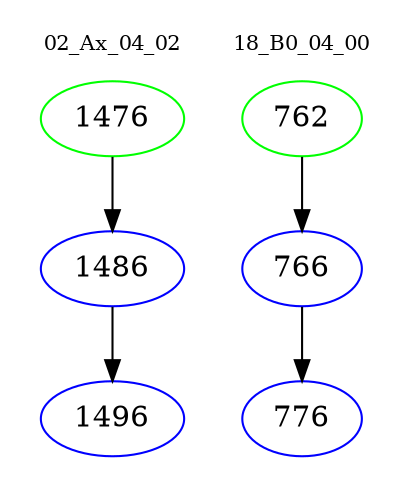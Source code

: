 digraph{
subgraph cluster_0 {
color = white
label = "02_Ax_04_02";
fontsize=10;
T0_1476 [label="1476", color="green"]
T0_1476 -> T0_1486 [color="black"]
T0_1486 [label="1486", color="blue"]
T0_1486 -> T0_1496 [color="black"]
T0_1496 [label="1496", color="blue"]
}
subgraph cluster_1 {
color = white
label = "18_B0_04_00";
fontsize=10;
T1_762 [label="762", color="green"]
T1_762 -> T1_766 [color="black"]
T1_766 [label="766", color="blue"]
T1_766 -> T1_776 [color="black"]
T1_776 [label="776", color="blue"]
}
}
